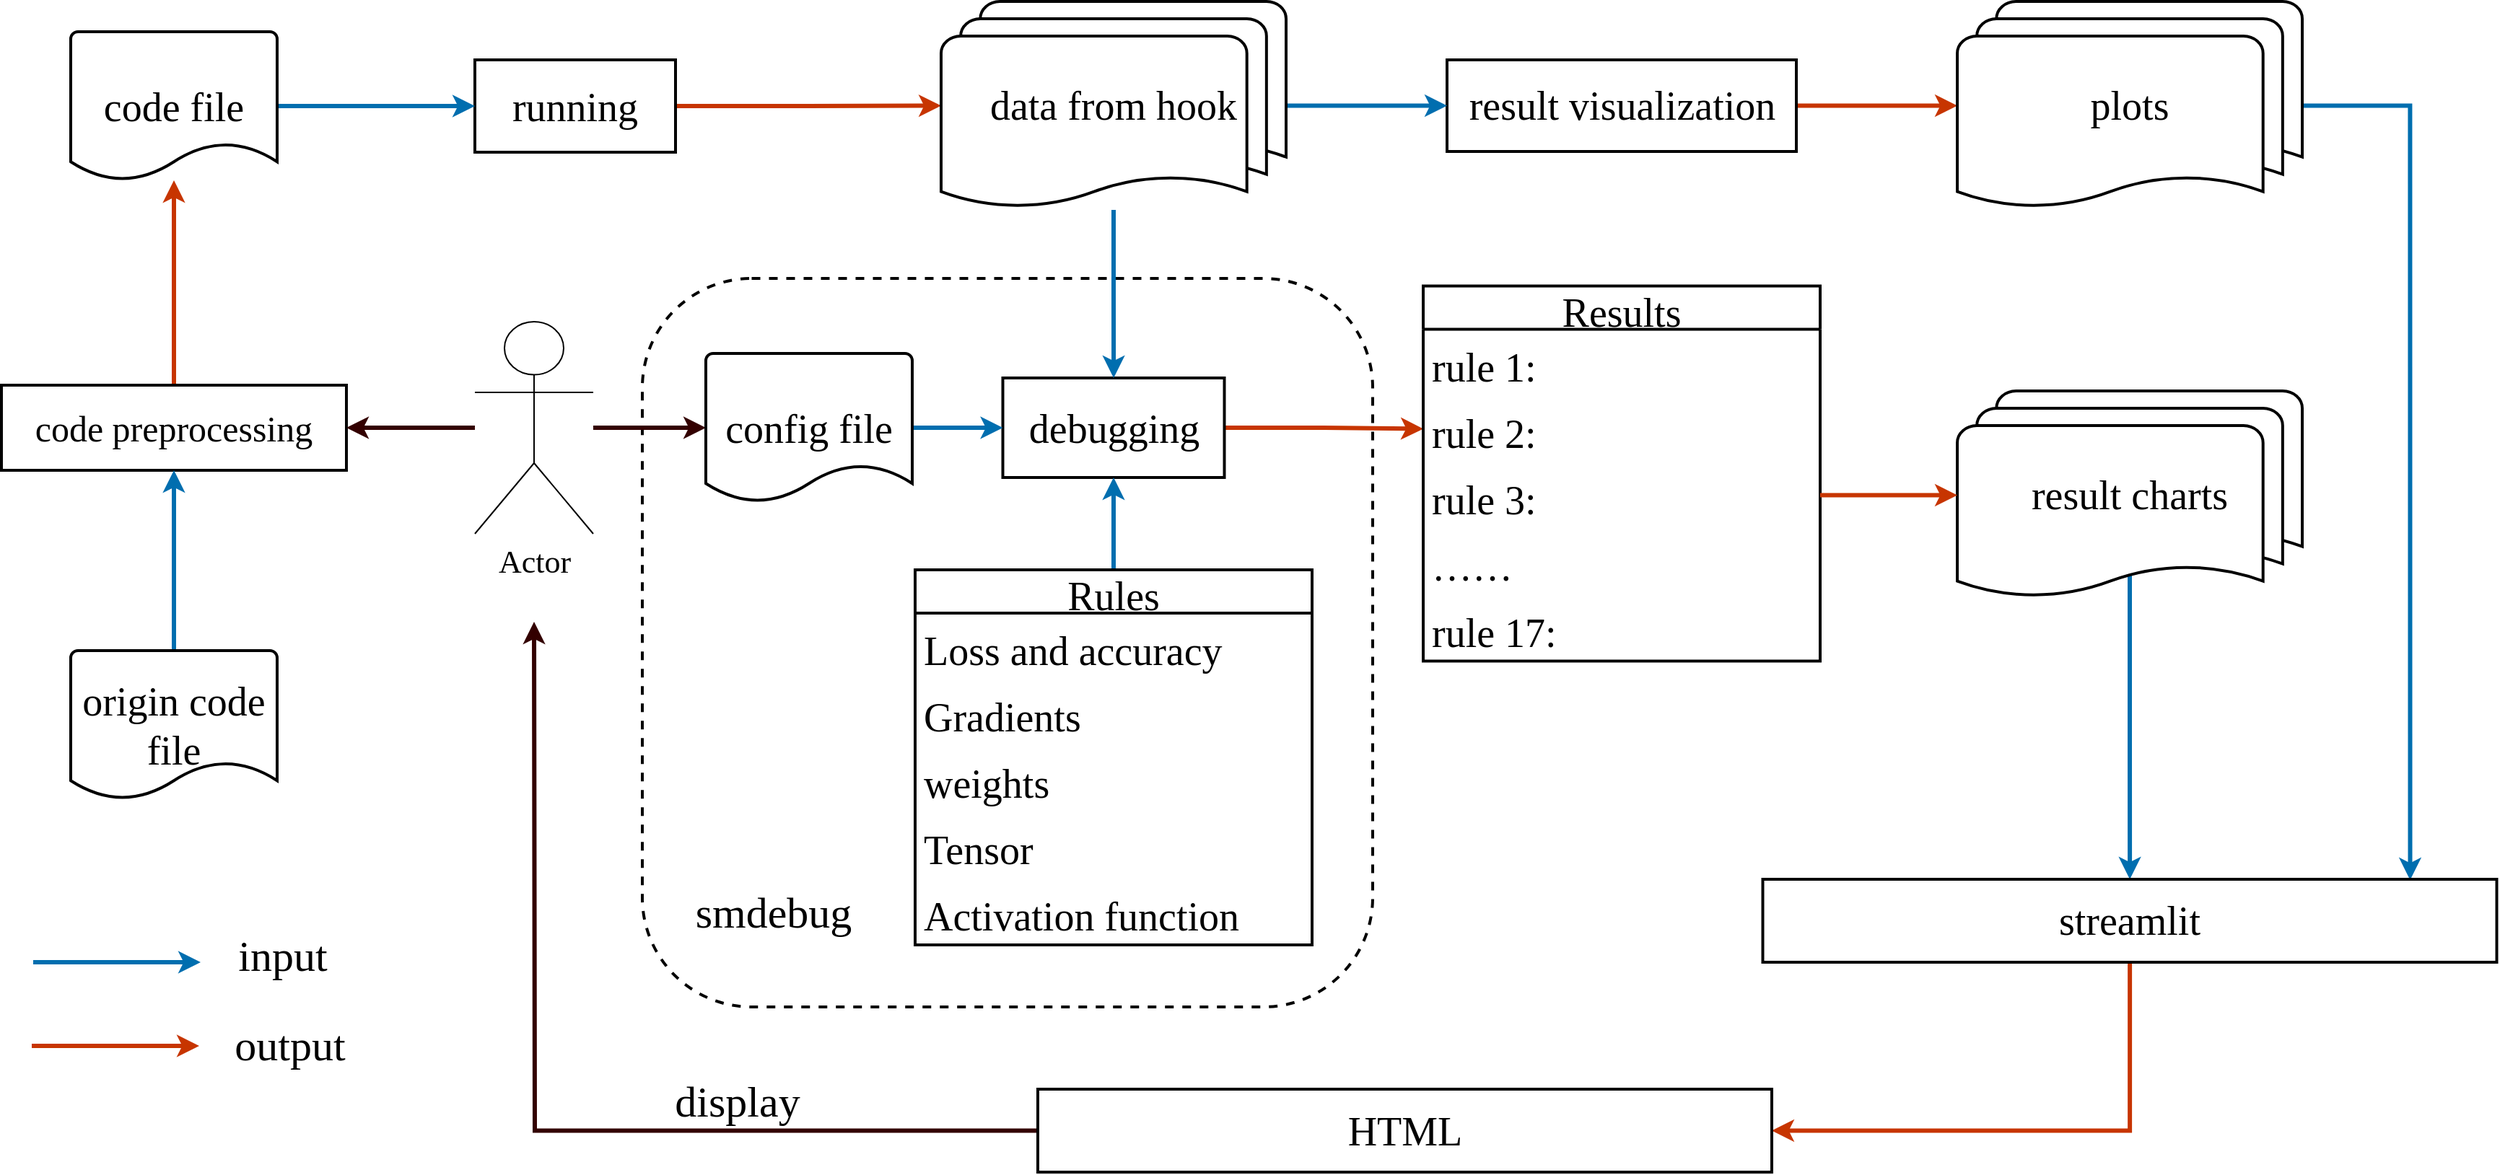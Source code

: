 <mxfile version="20.3.3" type="github">
  <diagram id="prtHgNgQTEPvFCAcTncT" name="Page-1">
    <mxGraphModel dx="1718" dy="920" grid="0" gridSize="10" guides="1" tooltips="1" connect="1" arrows="1" fold="1" page="1" pageScale="1" pageWidth="2336" pageHeight="1654" math="0" shadow="0">
      <root>
        <mxCell id="0" />
        <mxCell id="1" parent="0" />
        <mxCell id="BOADTpiLQ9tOEeEXAr3l-64" value="" style="rounded=1;whiteSpace=wrap;html=1;strokeWidth=2;fontFamily=Times New Roman;fontSize=28;dashed=1;" vertex="1" parent="1">
          <mxGeometry x="520" y="347" width="506" height="505" as="geometry" />
        </mxCell>
        <mxCell id="BOADTpiLQ9tOEeEXAr3l-31" style="edgeStyle=orthogonalEdgeStyle;rounded=0;orthogonalLoop=1;jettySize=auto;html=1;exitX=0.5;exitY=0;exitDx=0;exitDy=0;fontFamily=Times New Roman;fontSize=25;strokeWidth=3;fillColor=#fa6800;strokeColor=#C73500;" edge="1" parent="1" source="ckfa2BOrWZ8mFEcfljx2-10" target="BOADTpiLQ9tOEeEXAr3l-27">
          <mxGeometry relative="1" as="geometry" />
        </mxCell>
        <mxCell id="ckfa2BOrWZ8mFEcfljx2-10" value="&lt;font style=&quot;font-size: 25px;&quot; face=&quot;Times New Roman&quot;&gt;code preprocessing&lt;/font&gt;" style="rounded=0;whiteSpace=wrap;html=1;strokeWidth=2;" parent="1" vertex="1">
          <mxGeometry x="76" y="421" width="239" height="59" as="geometry" />
        </mxCell>
        <mxCell id="BOADTpiLQ9tOEeEXAr3l-55" style="edgeStyle=orthogonalEdgeStyle;rounded=0;orthogonalLoop=1;jettySize=auto;html=1;exitX=1;exitY=0.5;exitDx=0;exitDy=0;entryX=0;entryY=0.5;entryDx=0;entryDy=0;entryPerimeter=0;strokeWidth=3;fontFamily=Times New Roman;fontSize=25;fillColor=#fa6800;strokeColor=#C73500;" edge="1" parent="1" source="ckfa2BOrWZ8mFEcfljx2-20" target="BOADTpiLQ9tOEeEXAr3l-54">
          <mxGeometry relative="1" as="geometry" />
        </mxCell>
        <mxCell id="ckfa2BOrWZ8mFEcfljx2-20" value="&lt;font style=&quot;font-size: 28px;&quot; face=&quot;Times New Roman&quot;&gt;result visualization&lt;/font&gt;" style="rounded=0;whiteSpace=wrap;html=1;strokeWidth=2;" parent="1" vertex="1">
          <mxGeometry x="1077.5" y="195.5" width="242" height="63.5" as="geometry" />
        </mxCell>
        <mxCell id="BOADTpiLQ9tOEeEXAr3l-12" style="edgeStyle=orthogonalEdgeStyle;rounded=0;orthogonalLoop=1;jettySize=auto;html=1;exitX=1;exitY=0.5;exitDx=0;exitDy=0;entryX=0;entryY=0.5;entryDx=0;entryDy=0;entryPerimeter=0;strokeWidth=3;fillColor=#fa6800;strokeColor=#C73500;" edge="1" parent="1" source="ckfa2BOrWZ8mFEcfljx2-21" target="BOADTpiLQ9tOEeEXAr3l-11">
          <mxGeometry relative="1" as="geometry" />
        </mxCell>
        <mxCell id="ckfa2BOrWZ8mFEcfljx2-21" value="&lt;font style=&quot;font-size: 28px;&quot; face=&quot;Times New Roman&quot;&gt;running&lt;/font&gt;" style="rounded=0;whiteSpace=wrap;html=1;strokeWidth=2;" parent="1" vertex="1">
          <mxGeometry x="404" y="195.5" width="139" height="64" as="geometry" />
        </mxCell>
        <mxCell id="BOADTpiLQ9tOEeEXAr3l-52" style="edgeStyle=orthogonalEdgeStyle;rounded=0;orthogonalLoop=1;jettySize=auto;html=1;exitX=1;exitY=0.5;exitDx=0;exitDy=0;entryX=0;entryY=0.5;entryDx=0;entryDy=0;strokeWidth=3;fontFamily=Times New Roman;fontSize=25;fillColor=#fa6800;strokeColor=#C73500;" edge="1" parent="1" source="ckfa2BOrWZ8mFEcfljx2-22" target="BOADTpiLQ9tOEeEXAr3l-48">
          <mxGeometry relative="1" as="geometry" />
        </mxCell>
        <mxCell id="ckfa2BOrWZ8mFEcfljx2-22" value="&lt;font style=&quot;font-size: 28px;&quot; face=&quot;Times New Roman&quot;&gt;debugging&lt;/font&gt;" style="rounded=0;whiteSpace=wrap;html=1;strokeWidth=2;" parent="1" vertex="1">
          <mxGeometry x="769.75" y="416" width="153.5" height="69" as="geometry" />
        </mxCell>
        <mxCell id="BOADTpiLQ9tOEeEXAr3l-23" style="edgeStyle=orthogonalEdgeStyle;rounded=0;orthogonalLoop=1;jettySize=auto;html=1;entryX=1;entryY=0.5;entryDx=0;entryDy=0;fontFamily=Times New Roman;fontSize=25;strokeWidth=3;fillColor=#1ba1e2;strokeColor=#330000;" edge="1" parent="1" source="ckfa2BOrWZ8mFEcfljx2-36" target="ckfa2BOrWZ8mFEcfljx2-10">
          <mxGeometry relative="1" as="geometry" />
        </mxCell>
        <mxCell id="BOADTpiLQ9tOEeEXAr3l-76" style="edgeStyle=orthogonalEdgeStyle;rounded=0;orthogonalLoop=1;jettySize=auto;html=1;entryX=0;entryY=0.5;entryDx=0;entryDy=0;entryPerimeter=0;strokeWidth=3;fontFamily=Times New Roman;fontSize=28;fillColor=#e51400;strokeColor=#330000;" edge="1" parent="1" source="ckfa2BOrWZ8mFEcfljx2-36" target="BOADTpiLQ9tOEeEXAr3l-28">
          <mxGeometry relative="1" as="geometry" />
        </mxCell>
        <mxCell id="ckfa2BOrWZ8mFEcfljx2-36" value="Actor" style="shape=umlActor;verticalLabelPosition=bottom;verticalAlign=top;html=1;outlineConnect=0;fontFamily=Times New Roman;fontSize=22;" parent="1" vertex="1">
          <mxGeometry x="404" y="377" width="82" height="147" as="geometry" />
        </mxCell>
        <mxCell id="BOADTpiLQ9tOEeEXAr3l-80" style="edgeStyle=orthogonalEdgeStyle;rounded=0;orthogonalLoop=1;jettySize=auto;html=1;entryX=0.5;entryY=1;entryDx=0;entryDy=0;strokeWidth=3;fontFamily=Times New Roman;fontSize=28;fillColor=#1ba1e2;strokeColor=#006EAF;" edge="1" parent="1" source="ckfa2BOrWZ8mFEcfljx2-76" target="ckfa2BOrWZ8mFEcfljx2-22">
          <mxGeometry relative="1" as="geometry" />
        </mxCell>
        <mxCell id="ckfa2BOrWZ8mFEcfljx2-76" value="Rules" style="swimlane;fontStyle=0;childLayout=stackLayout;horizontal=1;startSize=30;horizontalStack=0;resizeParent=1;resizeParentMax=0;resizeLast=0;collapsible=1;marginBottom=0;fontFamily=Times New Roman;fontSize=28;strokeWidth=2;" parent="1" vertex="1">
          <mxGeometry x="709" y="549" width="275" height="260" as="geometry" />
        </mxCell>
        <mxCell id="ckfa2BOrWZ8mFEcfljx2-77" value="Loss and accuracy " style="text;strokeColor=none;fillColor=none;align=left;verticalAlign=middle;spacingLeft=4;spacingRight=4;overflow=hidden;points=[[0,0.5],[1,0.5]];portConstraint=eastwest;rotatable=0;fontFamily=Times New Roman;fontSize=28;strokeWidth=2;" parent="ckfa2BOrWZ8mFEcfljx2-76" vertex="1">
          <mxGeometry y="30" width="275" height="46" as="geometry" />
        </mxCell>
        <mxCell id="ckfa2BOrWZ8mFEcfljx2-79" value="Gradients" style="text;strokeColor=none;fillColor=none;align=left;verticalAlign=middle;spacingLeft=4;spacingRight=4;overflow=hidden;points=[[0,0.5],[1,0.5]];portConstraint=eastwest;rotatable=0;fontFamily=Times New Roman;fontSize=28;" parent="ckfa2BOrWZ8mFEcfljx2-76" vertex="1">
          <mxGeometry y="76" width="275" height="46" as="geometry" />
        </mxCell>
        <mxCell id="ckfa2BOrWZ8mFEcfljx2-78" value="weights" style="text;strokeColor=none;fillColor=none;align=left;verticalAlign=middle;spacingLeft=4;spacingRight=4;overflow=hidden;points=[[0,0.5],[1,0.5]];portConstraint=eastwest;rotatable=0;fontFamily=Times New Roman;fontSize=28;" parent="ckfa2BOrWZ8mFEcfljx2-76" vertex="1">
          <mxGeometry y="122" width="275" height="46" as="geometry" />
        </mxCell>
        <mxCell id="ckfa2BOrWZ8mFEcfljx2-80" value="Tensor" style="text;strokeColor=none;fillColor=none;align=left;verticalAlign=middle;spacingLeft=4;spacingRight=4;overflow=hidden;points=[[0,0.5],[1,0.5]];portConstraint=eastwest;rotatable=0;fontFamily=Times New Roman;fontSize=28;" parent="ckfa2BOrWZ8mFEcfljx2-76" vertex="1">
          <mxGeometry y="168" width="275" height="46" as="geometry" />
        </mxCell>
        <mxCell id="ckfa2BOrWZ8mFEcfljx2-81" value="Activation function" style="text;strokeColor=none;fillColor=none;align=left;verticalAlign=middle;spacingLeft=4;spacingRight=4;overflow=hidden;points=[[0,0.5],[1,0.5]];portConstraint=eastwest;rotatable=0;fontFamily=Times New Roman;fontSize=28;" parent="ckfa2BOrWZ8mFEcfljx2-76" vertex="1">
          <mxGeometry y="214" width="275" height="46" as="geometry" />
        </mxCell>
        <mxCell id="BOADTpiLQ9tOEeEXAr3l-1" style="edgeStyle=orthogonalEdgeStyle;rounded=0;orthogonalLoop=1;jettySize=auto;html=1;exitX=0.5;exitY=1;exitDx=0;exitDy=0;" edge="1" parent="1" source="ckfa2BOrWZ8mFEcfljx2-10" target="ckfa2BOrWZ8mFEcfljx2-10">
          <mxGeometry relative="1" as="geometry" />
        </mxCell>
        <mxCell id="BOADTpiLQ9tOEeEXAr3l-39" style="edgeStyle=orthogonalEdgeStyle;rounded=0;orthogonalLoop=1;jettySize=auto;html=1;exitX=1;exitY=0.5;exitDx=0;exitDy=0;exitPerimeter=0;strokeWidth=3;fontFamily=Times New Roman;fontSize=25;fillColor=#1ba1e2;strokeColor=#006EAF;" edge="1" parent="1" source="BOADTpiLQ9tOEeEXAr3l-11" target="ckfa2BOrWZ8mFEcfljx2-20">
          <mxGeometry relative="1" as="geometry" />
        </mxCell>
        <mxCell id="BOADTpiLQ9tOEeEXAr3l-78" style="edgeStyle=orthogonalEdgeStyle;rounded=0;orthogonalLoop=1;jettySize=auto;html=1;strokeWidth=3;fontFamily=Times New Roman;fontSize=28;fillColor=#1ba1e2;strokeColor=#006EAF;" edge="1" parent="1" source="BOADTpiLQ9tOEeEXAr3l-11" target="ckfa2BOrWZ8mFEcfljx2-22">
          <mxGeometry relative="1" as="geometry" />
        </mxCell>
        <mxCell id="BOADTpiLQ9tOEeEXAr3l-11" value="&lt;font style=&quot;font-size: 28px;&quot; face=&quot;Times New Roman&quot;&gt;data from hook&lt;/font&gt;" style="strokeWidth=2;html=1;shape=mxgraph.flowchart.multi-document;whiteSpace=wrap;align=center;" vertex="1" parent="1">
          <mxGeometry x="727" y="155" width="239" height="144.5" as="geometry" />
        </mxCell>
        <mxCell id="BOADTpiLQ9tOEeEXAr3l-35" style="edgeStyle=orthogonalEdgeStyle;rounded=0;orthogonalLoop=1;jettySize=auto;html=1;entryX=0;entryY=0.5;entryDx=0;entryDy=0;fontFamily=Times New Roman;fontSize=25;strokeWidth=3;fillColor=#1ba1e2;strokeColor=#006EAF;" edge="1" parent="1" source="BOADTpiLQ9tOEeEXAr3l-27" target="ckfa2BOrWZ8mFEcfljx2-21">
          <mxGeometry relative="1" as="geometry" />
        </mxCell>
        <mxCell id="BOADTpiLQ9tOEeEXAr3l-27" value="&lt;font style=&quot;font-size: 28px;&quot;&gt;code file&lt;/font&gt;" style="strokeWidth=2;html=1;shape=mxgraph.flowchart.document2;whiteSpace=wrap;size=0.25;fontFamily=Times New Roman;fontSize=25;" vertex="1" parent="1">
          <mxGeometry x="124" y="176" width="143" height="103" as="geometry" />
        </mxCell>
        <mxCell id="BOADTpiLQ9tOEeEXAr3l-42" style="edgeStyle=orthogonalEdgeStyle;rounded=0;orthogonalLoop=1;jettySize=auto;html=1;exitX=1;exitY=0.5;exitDx=0;exitDy=0;exitPerimeter=0;entryX=0;entryY=0.5;entryDx=0;entryDy=0;strokeWidth=3;fontFamily=Times New Roman;fontSize=25;fillColor=#1ba1e2;strokeColor=#006EAF;" edge="1" parent="1" source="BOADTpiLQ9tOEeEXAr3l-28" target="ckfa2BOrWZ8mFEcfljx2-22">
          <mxGeometry relative="1" as="geometry" />
        </mxCell>
        <mxCell id="BOADTpiLQ9tOEeEXAr3l-28" value="&lt;font style=&quot;font-size: 28px;&quot;&gt;config file&lt;/font&gt;" style="strokeWidth=2;html=1;shape=mxgraph.flowchart.document2;whiteSpace=wrap;size=0.25;fontFamily=Times New Roman;fontSize=25;" vertex="1" parent="1">
          <mxGeometry x="564" y="399" width="143" height="103" as="geometry" />
        </mxCell>
        <mxCell id="BOADTpiLQ9tOEeEXAr3l-32" style="edgeStyle=orthogonalEdgeStyle;rounded=0;orthogonalLoop=1;jettySize=auto;html=1;exitX=0.5;exitY=0;exitDx=0;exitDy=0;exitPerimeter=0;entryX=0.5;entryY=1;entryDx=0;entryDy=0;fontFamily=Times New Roman;fontSize=25;strokeWidth=3;fillColor=#1ba1e2;strokeColor=#006EAF;" edge="1" parent="1" source="BOADTpiLQ9tOEeEXAr3l-30" target="ckfa2BOrWZ8mFEcfljx2-10">
          <mxGeometry relative="1" as="geometry" />
        </mxCell>
        <mxCell id="BOADTpiLQ9tOEeEXAr3l-30" value="&lt;font style=&quot;font-size: 28px;&quot;&gt;origin code file&lt;/font&gt;" style="strokeWidth=2;html=1;shape=mxgraph.flowchart.document2;whiteSpace=wrap;size=0.25;fontFamily=Times New Roman;fontSize=25;" vertex="1" parent="1">
          <mxGeometry x="124" y="605" width="143" height="103" as="geometry" />
        </mxCell>
        <mxCell id="BOADTpiLQ9tOEeEXAr3l-46" value="Results" style="swimlane;fontStyle=0;childLayout=stackLayout;horizontal=1;startSize=30;horizontalStack=0;resizeParent=1;resizeParentMax=0;resizeLast=0;collapsible=1;marginBottom=0;fontFamily=Times New Roman;fontSize=28;strokeWidth=2;" vertex="1" parent="1">
          <mxGeometry x="1061" y="352.25" width="275" height="260" as="geometry" />
        </mxCell>
        <mxCell id="BOADTpiLQ9tOEeEXAr3l-47" value="rule 1:" style="text;strokeColor=none;fillColor=none;align=left;verticalAlign=middle;spacingLeft=4;spacingRight=4;overflow=hidden;points=[[0,0.5],[1,0.5]];portConstraint=eastwest;rotatable=0;fontFamily=Times New Roman;fontSize=28;" vertex="1" parent="BOADTpiLQ9tOEeEXAr3l-46">
          <mxGeometry y="30" width="275" height="46" as="geometry" />
        </mxCell>
        <mxCell id="BOADTpiLQ9tOEeEXAr3l-48" value="rule 2:" style="text;strokeColor=none;fillColor=none;align=left;verticalAlign=middle;spacingLeft=4;spacingRight=4;overflow=hidden;points=[[0,0.5],[1,0.5]];portConstraint=eastwest;rotatable=0;fontFamily=Times New Roman;fontSize=28;" vertex="1" parent="BOADTpiLQ9tOEeEXAr3l-46">
          <mxGeometry y="76" width="275" height="46" as="geometry" />
        </mxCell>
        <mxCell id="BOADTpiLQ9tOEeEXAr3l-49" value="rule 3:" style="text;strokeColor=none;fillColor=none;align=left;verticalAlign=middle;spacingLeft=4;spacingRight=4;overflow=hidden;points=[[0,0.5],[1,0.5]];portConstraint=eastwest;rotatable=0;fontFamily=Times New Roman;fontSize=28;" vertex="1" parent="BOADTpiLQ9tOEeEXAr3l-46">
          <mxGeometry y="122" width="275" height="46" as="geometry" />
        </mxCell>
        <mxCell id="BOADTpiLQ9tOEeEXAr3l-50" value="……" style="text;strokeColor=none;fillColor=none;align=left;verticalAlign=middle;spacingLeft=4;spacingRight=4;overflow=hidden;points=[[0,0.5],[1,0.5]];portConstraint=eastwest;rotatable=0;fontFamily=Times New Roman;fontSize=28;" vertex="1" parent="BOADTpiLQ9tOEeEXAr3l-46">
          <mxGeometry y="168" width="275" height="46" as="geometry" />
        </mxCell>
        <mxCell id="BOADTpiLQ9tOEeEXAr3l-51" value="rule 17:" style="text;strokeColor=none;fillColor=none;align=left;verticalAlign=middle;spacingLeft=4;spacingRight=4;overflow=hidden;points=[[0,0.5],[1,0.5]];portConstraint=eastwest;rotatable=0;fontFamily=Times New Roman;fontSize=28;" vertex="1" parent="BOADTpiLQ9tOEeEXAr3l-46">
          <mxGeometry y="214" width="275" height="46" as="geometry" />
        </mxCell>
        <mxCell id="BOADTpiLQ9tOEeEXAr3l-61" style="edgeStyle=orthogonalEdgeStyle;rounded=0;orthogonalLoop=1;jettySize=auto;html=1;exitX=1;exitY=0.5;exitDx=0;exitDy=0;exitPerimeter=0;entryX=0.882;entryY=0.009;entryDx=0;entryDy=0;strokeWidth=3;fontFamily=Times New Roman;fontSize=28;entryPerimeter=0;fillColor=#1ba1e2;strokeColor=#006EAF;" edge="1" parent="1" source="BOADTpiLQ9tOEeEXAr3l-54" target="BOADTpiLQ9tOEeEXAr3l-59">
          <mxGeometry relative="1" as="geometry" />
        </mxCell>
        <mxCell id="BOADTpiLQ9tOEeEXAr3l-54" value="&lt;font style=&quot;font-size: 28px;&quot; face=&quot;Times New Roman&quot;&gt;plots&lt;/font&gt;" style="strokeWidth=2;html=1;shape=mxgraph.flowchart.multi-document;whiteSpace=wrap;align=center;" vertex="1" parent="1">
          <mxGeometry x="1431" y="155" width="239" height="144.5" as="geometry" />
        </mxCell>
        <mxCell id="BOADTpiLQ9tOEeEXAr3l-74" style="edgeStyle=orthogonalEdgeStyle;rounded=0;orthogonalLoop=1;jettySize=auto;html=1;exitX=0.5;exitY=0.88;exitDx=0;exitDy=0;exitPerimeter=0;strokeWidth=3;fontFamily=Times New Roman;fontSize=28;fillColor=#1ba1e2;strokeColor=#006EAF;" edge="1" parent="1" source="BOADTpiLQ9tOEeEXAr3l-58" target="BOADTpiLQ9tOEeEXAr3l-59">
          <mxGeometry relative="1" as="geometry" />
        </mxCell>
        <mxCell id="BOADTpiLQ9tOEeEXAr3l-58" value="&lt;font face=&quot;Times New Roman&quot;&gt;&lt;span style=&quot;font-size: 28px;&quot;&gt;result charts&lt;/span&gt;&lt;/font&gt;" style="strokeWidth=2;html=1;shape=mxgraph.flowchart.multi-document;whiteSpace=wrap;align=center;" vertex="1" parent="1">
          <mxGeometry x="1431" y="425" width="239" height="144.5" as="geometry" />
        </mxCell>
        <mxCell id="BOADTpiLQ9tOEeEXAr3l-82" style="edgeStyle=orthogonalEdgeStyle;rounded=0;orthogonalLoop=1;jettySize=auto;html=1;entryX=1;entryY=0.5;entryDx=0;entryDy=0;strokeWidth=3;fontFamily=Times New Roman;fontSize=28;fillColor=#fa6800;strokeColor=#C73500;" edge="1" parent="1" source="BOADTpiLQ9tOEeEXAr3l-59" target="BOADTpiLQ9tOEeEXAr3l-81">
          <mxGeometry relative="1" as="geometry" />
        </mxCell>
        <mxCell id="BOADTpiLQ9tOEeEXAr3l-59" value="&lt;font style=&quot;font-size: 28px;&quot;&gt;streamlit&lt;/font&gt;" style="rounded=0;whiteSpace=wrap;html=1;strokeWidth=2;fontFamily=Times New Roman;fontSize=25;" vertex="1" parent="1">
          <mxGeometry x="1296.25" y="763.5" width="508.5" height="57.5" as="geometry" />
        </mxCell>
        <mxCell id="BOADTpiLQ9tOEeEXAr3l-65" value="&lt;font style=&quot;font-size: 30px;&quot;&gt;smdebug&lt;/font&gt;" style="text;html=1;strokeColor=none;fillColor=none;align=center;verticalAlign=middle;whiteSpace=wrap;rounded=0;dashed=1;strokeWidth=2;fontFamily=Times New Roman;fontSize=28;" vertex="1" parent="1">
          <mxGeometry x="572" y="771" width="78" height="30" as="geometry" />
        </mxCell>
        <mxCell id="BOADTpiLQ9tOEeEXAr3l-73" style="edgeStyle=orthogonalEdgeStyle;rounded=0;orthogonalLoop=1;jettySize=auto;html=1;exitX=1;exitY=0.5;exitDx=0;exitDy=0;entryX=0;entryY=0.5;entryDx=0;entryDy=0;entryPerimeter=0;strokeWidth=3;fontFamily=Times New Roman;fontSize=28;fillColor=#fa6800;strokeColor=#C73500;" edge="1" parent="1" source="BOADTpiLQ9tOEeEXAr3l-49" target="BOADTpiLQ9tOEeEXAr3l-58">
          <mxGeometry relative="1" as="geometry" />
        </mxCell>
        <mxCell id="BOADTpiLQ9tOEeEXAr3l-83" style="edgeStyle=orthogonalEdgeStyle;rounded=0;orthogonalLoop=1;jettySize=auto;html=1;strokeWidth=3;fontFamily=Times New Roman;fontSize=28;fillColor=#60a917;strokeColor=#330000;" edge="1" parent="1" source="BOADTpiLQ9tOEeEXAr3l-81">
          <mxGeometry relative="1" as="geometry">
            <mxPoint x="445" y="585" as="targetPoint" />
          </mxGeometry>
        </mxCell>
        <mxCell id="BOADTpiLQ9tOEeEXAr3l-81" value="&lt;span style=&quot;font-size: 28px;&quot;&gt;HTML&lt;/span&gt;" style="rounded=0;whiteSpace=wrap;html=1;strokeWidth=2;fontFamily=Times New Roman;fontSize=25;" vertex="1" parent="1">
          <mxGeometry x="794" y="909" width="508.5" height="57.5" as="geometry" />
        </mxCell>
        <mxCell id="BOADTpiLQ9tOEeEXAr3l-86" value="" style="endArrow=classic;html=1;rounded=0;strokeWidth=3;fontFamily=Times New Roman;fontSize=28;fillColor=#1ba1e2;strokeColor=#006EAF;" edge="1" parent="1">
          <mxGeometry width="50" height="50" relative="1" as="geometry">
            <mxPoint x="98" y="821" as="sourcePoint" />
            <mxPoint x="214" y="821" as="targetPoint" />
          </mxGeometry>
        </mxCell>
        <mxCell id="BOADTpiLQ9tOEeEXAr3l-88" value="" style="endArrow=classic;html=1;rounded=0;strokeWidth=3;fontFamily=Times New Roman;fontSize=28;fillColor=#fa6800;strokeColor=#C73500;" edge="1" parent="1">
          <mxGeometry width="50" height="50" relative="1" as="geometry">
            <mxPoint x="97" y="879" as="sourcePoint" />
            <mxPoint x="213" y="879" as="targetPoint" />
          </mxGeometry>
        </mxCell>
        <mxCell id="BOADTpiLQ9tOEeEXAr3l-89" value="&lt;font style=&quot;font-size: 30px;&quot;&gt;input&lt;/font&gt;" style="text;html=1;strokeColor=none;fillColor=none;align=center;verticalAlign=middle;whiteSpace=wrap;rounded=0;dashed=1;strokeWidth=2;fontFamily=Times New Roman;fontSize=28;" vertex="1" parent="1">
          <mxGeometry x="241" y="801" width="60" height="30" as="geometry" />
        </mxCell>
        <mxCell id="BOADTpiLQ9tOEeEXAr3l-90" value="&lt;font style=&quot;font-size: 30px;&quot;&gt;output&lt;/font&gt;" style="text;html=1;strokeColor=none;fillColor=none;align=center;verticalAlign=middle;whiteSpace=wrap;rounded=0;dashed=1;strokeWidth=2;fontFamily=Times New Roman;fontSize=28;" vertex="1" parent="1">
          <mxGeometry x="246" y="863" width="60" height="30" as="geometry" />
        </mxCell>
        <mxCell id="BOADTpiLQ9tOEeEXAr3l-92" value="&lt;font style=&quot;font-size: 30px;&quot;&gt;display&lt;/font&gt;" style="text;html=1;strokeColor=none;fillColor=none;align=center;verticalAlign=middle;whiteSpace=wrap;rounded=0;dashed=1;strokeWidth=2;fontFamily=Times New Roman;fontSize=28;" vertex="1" parent="1">
          <mxGeometry x="556" y="902" width="60" height="30" as="geometry" />
        </mxCell>
      </root>
    </mxGraphModel>
  </diagram>
</mxfile>
